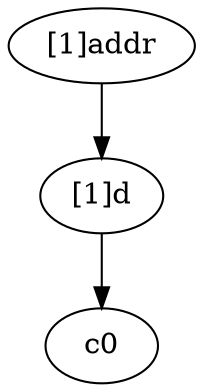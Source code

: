 strict digraph "" {
	"[1]addr"	 [complexity=3,
		importance=109.719979748,
		rank=36.5733265828];
	"[1]d"	 [complexity=2,
		importance=0.439999918533,
		rank=0.219999959267];
	"[1]addr" -> "[1]d";
	c0	 [complexity=0,
		importance=0.200000023933,
		rank=0.0];
	"[1]d" -> c0;
}
